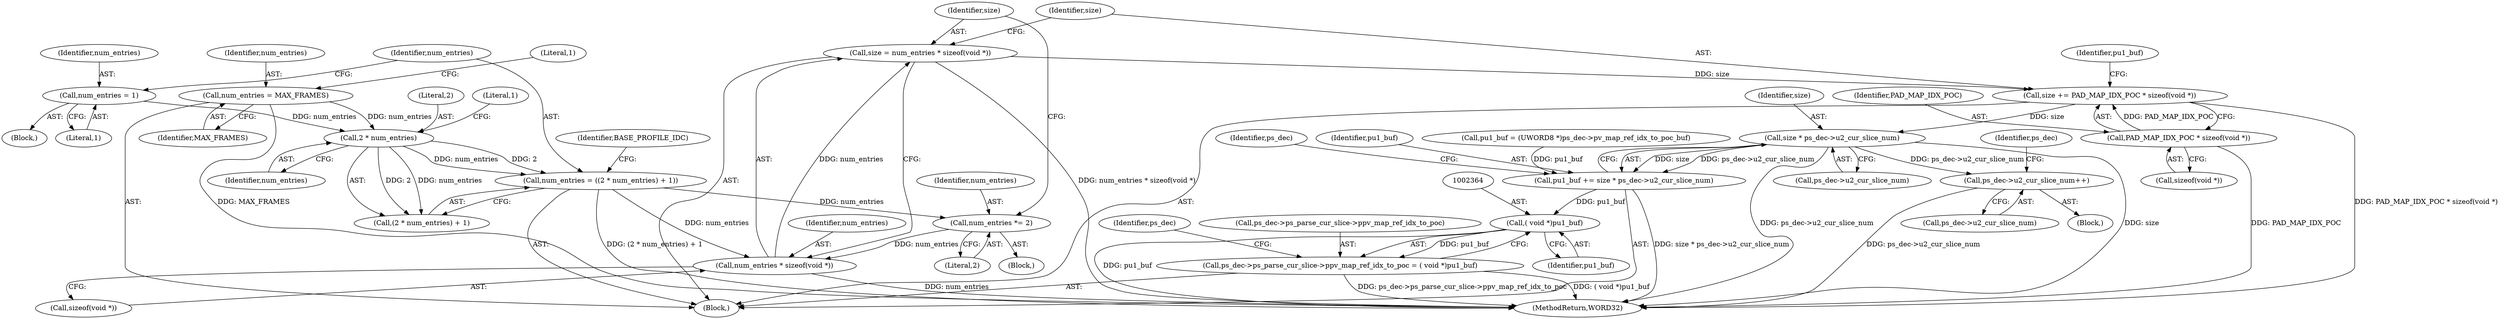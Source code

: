 digraph "0_Android_e629194c62a9a129ce378e08cb1059a8a53f1795_1@pointer" {
"1002352" [label="(Call,size * ps_dec->u2_cur_slice_num)"];
"1002337" [label="(Call,size += PAD_MAP_IDX_POC * sizeof(void *))"];
"1002339" [label="(Call,PAD_MAP_IDX_POC * sizeof(void *))"];
"1002331" [label="(Call,size = num_entries * sizeof(void *))"];
"1002333" [label="(Call,num_entries * sizeof(void *))"];
"1002328" [label="(Call,num_entries *= 2)"];
"1002312" [label="(Call,num_entries = ((2 * num_entries) + 1))"];
"1002315" [label="(Call,2 * num_entries)"];
"1002309" [label="(Call,num_entries = 1)"];
"1002291" [label="(Call,num_entries = MAX_FRAMES)"];
"1002350" [label="(Call,pu1_buf += size * ps_dec->u2_cur_slice_num)"];
"1002363" [label="(Call,( void *)pu1_buf)"];
"1002357" [label="(Call,ps_dec->ps_parse_cur_slice->ppv_map_ref_idx_to_poc = ( void *)pu1_buf)"];
"1002509" [label="(Call,ps_dec->u2_cur_slice_num++)"];
"1002365" [label="(Identifier,pu1_buf)"];
"1002331" [label="(Call,size = num_entries * sizeof(void *))"];
"1002340" [label="(Identifier,PAD_MAP_IDX_POC)"];
"1002510" [label="(Call,ps_dec->u2_cur_slice_num)"];
"1002328" [label="(Call,num_entries *= 2)"];
"1002334" [label="(Identifier,num_entries)"];
"1002350" [label="(Call,pu1_buf += size * ps_dec->u2_cur_slice_num)"];
"1002321" [label="(Identifier,BASE_PROFILE_IDC)"];
"1002509" [label="(Call,ps_dec->u2_cur_slice_num++)"];
"1002316" [label="(Literal,2)"];
"1002310" [label="(Identifier,num_entries)"];
"1002330" [label="(Literal,2)"];
"1002315" [label="(Call,2 * num_entries)"];
"1002312" [label="(Call,num_entries = ((2 * num_entries) + 1))"];
"1002360" [label="(Identifier,ps_dec)"];
"1002309" [label="(Call,num_entries = 1)"];
"1002332" [label="(Identifier,size)"];
"1002354" [label="(Call,ps_dec->u2_cur_slice_num)"];
"1002318" [label="(Literal,1)"];
"1002352" [label="(Call,size * ps_dec->u2_cur_slice_num)"];
"1002351" [label="(Identifier,pu1_buf)"];
"1002311" [label="(Literal,1)"];
"1002339" [label="(Call,PAD_MAP_IDX_POC * sizeof(void *))"];
"1002333" [label="(Call,num_entries * sizeof(void *))"];
"1002308" [label="(Block,)"];
"1002357" [label="(Call,ps_dec->ps_parse_cur_slice->ppv_map_ref_idx_to_poc = ( void *)pu1_buf)"];
"1002338" [label="(Identifier,size)"];
"1002363" [label="(Call,( void *)pu1_buf)"];
"1002297" [label="(Literal,1)"];
"1002343" [label="(Call,pu1_buf = (UWORD8 *)ps_dec->pv_map_ref_idx_to_poc_buf)"];
"1002515" [label="(Identifier,ps_dec)"];
"1000166" [label="(Block,)"];
"1002313" [label="(Identifier,num_entries)"];
"1002353" [label="(Identifier,size)"];
"1002287" [label="(Block,)"];
"1002329" [label="(Identifier,num_entries)"];
"1002368" [label="(Identifier,ps_dec)"];
"1002570" [label="(MethodReturn,WORD32)"];
"1002317" [label="(Identifier,num_entries)"];
"1002344" [label="(Identifier,pu1_buf)"];
"1002314" [label="(Call,(2 * num_entries) + 1)"];
"1002293" [label="(Identifier,MAX_FRAMES)"];
"1002335" [label="(Call,sizeof(void *))"];
"1002292" [label="(Identifier,num_entries)"];
"1002358" [label="(Call,ps_dec->ps_parse_cur_slice->ppv_map_ref_idx_to_poc)"];
"1002327" [label="(Block,)"];
"1002291" [label="(Call,num_entries = MAX_FRAMES)"];
"1002341" [label="(Call,sizeof(void *))"];
"1002337" [label="(Call,size += PAD_MAP_IDX_POC * sizeof(void *))"];
"1002352" -> "1002350"  [label="AST: "];
"1002352" -> "1002354"  [label="CFG: "];
"1002353" -> "1002352"  [label="AST: "];
"1002354" -> "1002352"  [label="AST: "];
"1002350" -> "1002352"  [label="CFG: "];
"1002352" -> "1002570"  [label="DDG: ps_dec->u2_cur_slice_num"];
"1002352" -> "1002570"  [label="DDG: size"];
"1002352" -> "1002350"  [label="DDG: size"];
"1002352" -> "1002350"  [label="DDG: ps_dec->u2_cur_slice_num"];
"1002337" -> "1002352"  [label="DDG: size"];
"1002352" -> "1002509"  [label="DDG: ps_dec->u2_cur_slice_num"];
"1002337" -> "1002287"  [label="AST: "];
"1002337" -> "1002339"  [label="CFG: "];
"1002338" -> "1002337"  [label="AST: "];
"1002339" -> "1002337"  [label="AST: "];
"1002344" -> "1002337"  [label="CFG: "];
"1002337" -> "1002570"  [label="DDG: PAD_MAP_IDX_POC * sizeof(void *)"];
"1002339" -> "1002337"  [label="DDG: PAD_MAP_IDX_POC"];
"1002331" -> "1002337"  [label="DDG: size"];
"1002339" -> "1002341"  [label="CFG: "];
"1002340" -> "1002339"  [label="AST: "];
"1002341" -> "1002339"  [label="AST: "];
"1002339" -> "1002570"  [label="DDG: PAD_MAP_IDX_POC"];
"1002331" -> "1002287"  [label="AST: "];
"1002331" -> "1002333"  [label="CFG: "];
"1002332" -> "1002331"  [label="AST: "];
"1002333" -> "1002331"  [label="AST: "];
"1002338" -> "1002331"  [label="CFG: "];
"1002331" -> "1002570"  [label="DDG: num_entries * sizeof(void *)"];
"1002333" -> "1002331"  [label="DDG: num_entries"];
"1002333" -> "1002335"  [label="CFG: "];
"1002334" -> "1002333"  [label="AST: "];
"1002335" -> "1002333"  [label="AST: "];
"1002333" -> "1002570"  [label="DDG: num_entries"];
"1002328" -> "1002333"  [label="DDG: num_entries"];
"1002312" -> "1002333"  [label="DDG: num_entries"];
"1002328" -> "1002327"  [label="AST: "];
"1002328" -> "1002330"  [label="CFG: "];
"1002329" -> "1002328"  [label="AST: "];
"1002330" -> "1002328"  [label="AST: "];
"1002332" -> "1002328"  [label="CFG: "];
"1002312" -> "1002328"  [label="DDG: num_entries"];
"1002312" -> "1002287"  [label="AST: "];
"1002312" -> "1002314"  [label="CFG: "];
"1002313" -> "1002312"  [label="AST: "];
"1002314" -> "1002312"  [label="AST: "];
"1002321" -> "1002312"  [label="CFG: "];
"1002312" -> "1002570"  [label="DDG: (2 * num_entries) + 1"];
"1002315" -> "1002312"  [label="DDG: 2"];
"1002315" -> "1002312"  [label="DDG: num_entries"];
"1002315" -> "1002314"  [label="AST: "];
"1002315" -> "1002317"  [label="CFG: "];
"1002316" -> "1002315"  [label="AST: "];
"1002317" -> "1002315"  [label="AST: "];
"1002318" -> "1002315"  [label="CFG: "];
"1002315" -> "1002314"  [label="DDG: 2"];
"1002315" -> "1002314"  [label="DDG: num_entries"];
"1002309" -> "1002315"  [label="DDG: num_entries"];
"1002291" -> "1002315"  [label="DDG: num_entries"];
"1002309" -> "1002308"  [label="AST: "];
"1002309" -> "1002311"  [label="CFG: "];
"1002310" -> "1002309"  [label="AST: "];
"1002311" -> "1002309"  [label="AST: "];
"1002313" -> "1002309"  [label="CFG: "];
"1002291" -> "1002287"  [label="AST: "];
"1002291" -> "1002293"  [label="CFG: "];
"1002292" -> "1002291"  [label="AST: "];
"1002293" -> "1002291"  [label="AST: "];
"1002297" -> "1002291"  [label="CFG: "];
"1002291" -> "1002570"  [label="DDG: MAX_FRAMES"];
"1002350" -> "1002287"  [label="AST: "];
"1002351" -> "1002350"  [label="AST: "];
"1002360" -> "1002350"  [label="CFG: "];
"1002350" -> "1002570"  [label="DDG: size * ps_dec->u2_cur_slice_num"];
"1002343" -> "1002350"  [label="DDG: pu1_buf"];
"1002350" -> "1002363"  [label="DDG: pu1_buf"];
"1002363" -> "1002357"  [label="AST: "];
"1002363" -> "1002365"  [label="CFG: "];
"1002364" -> "1002363"  [label="AST: "];
"1002365" -> "1002363"  [label="AST: "];
"1002357" -> "1002363"  [label="CFG: "];
"1002363" -> "1002570"  [label="DDG: pu1_buf"];
"1002363" -> "1002357"  [label="DDG: pu1_buf"];
"1002357" -> "1002287"  [label="AST: "];
"1002358" -> "1002357"  [label="AST: "];
"1002368" -> "1002357"  [label="CFG: "];
"1002357" -> "1002570"  [label="DDG: ps_dec->ps_parse_cur_slice->ppv_map_ref_idx_to_poc"];
"1002357" -> "1002570"  [label="DDG: ( void *)pu1_buf"];
"1002509" -> "1000166"  [label="AST: "];
"1002509" -> "1002510"  [label="CFG: "];
"1002510" -> "1002509"  [label="AST: "];
"1002515" -> "1002509"  [label="CFG: "];
"1002509" -> "1002570"  [label="DDG: ps_dec->u2_cur_slice_num"];
}
